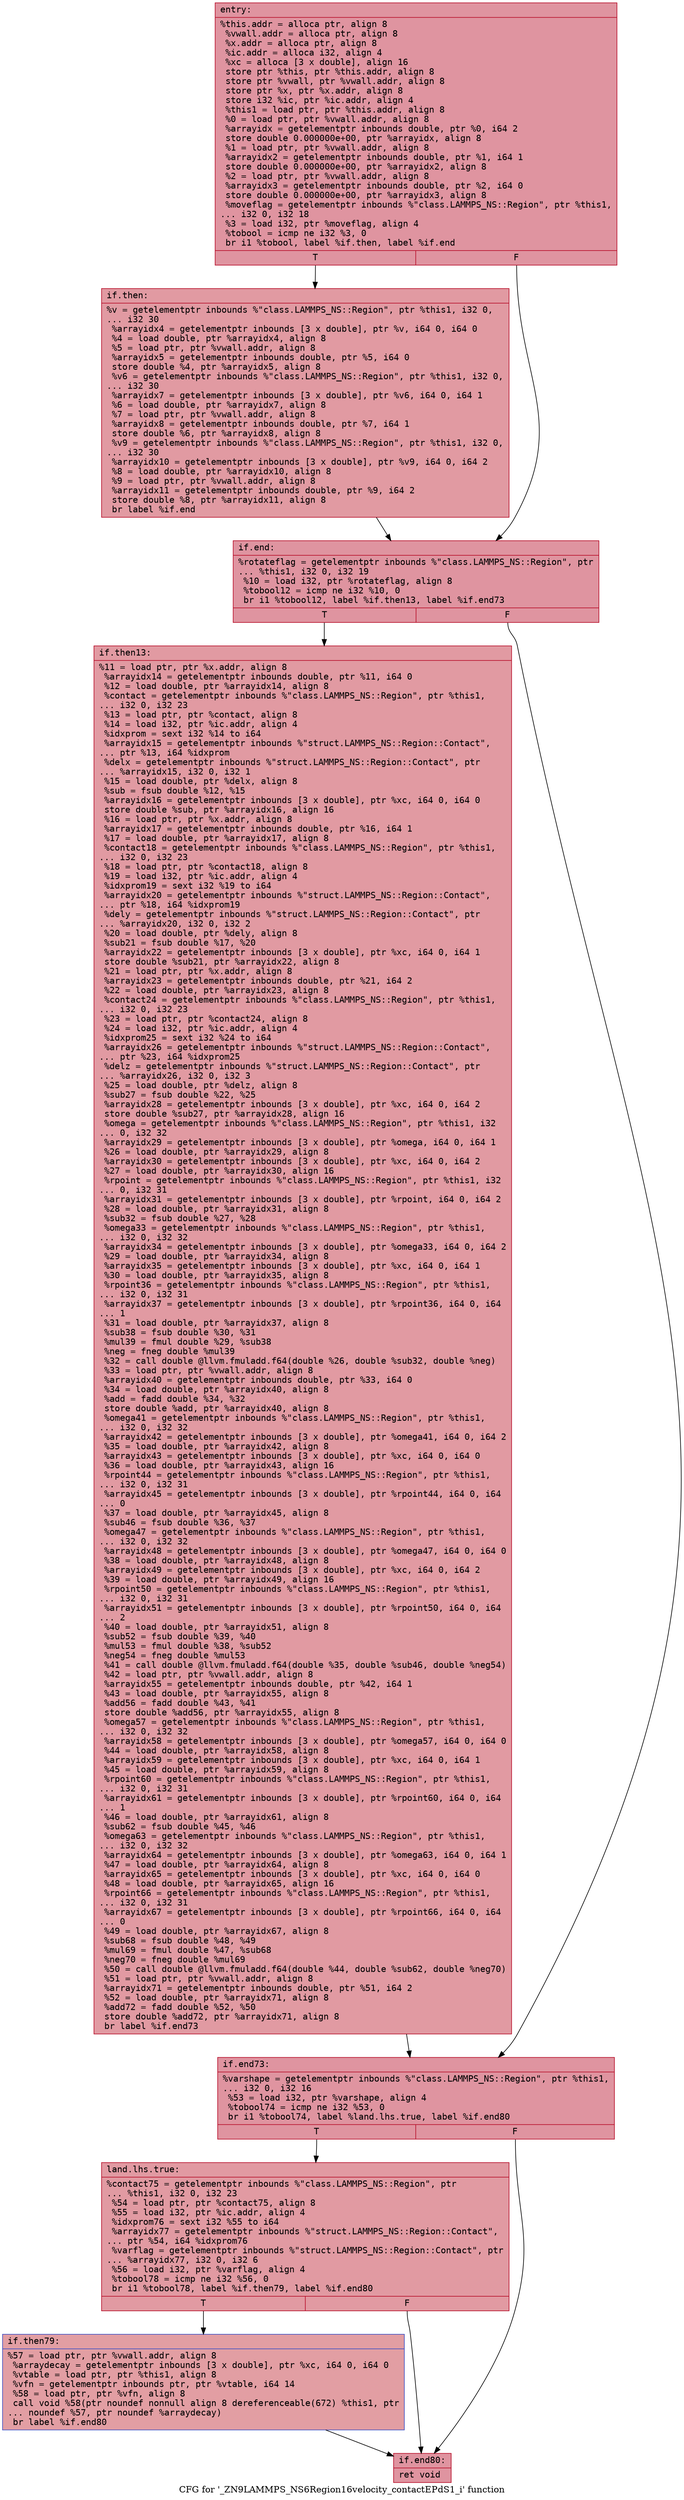 digraph "CFG for '_ZN9LAMMPS_NS6Region16velocity_contactEPdS1_i' function" {
	label="CFG for '_ZN9LAMMPS_NS6Region16velocity_contactEPdS1_i' function";

	Node0x562b277f27a0 [shape=record,color="#b70d28ff", style=filled, fillcolor="#b70d2870" fontname="Courier",label="{entry:\l|  %this.addr = alloca ptr, align 8\l  %vwall.addr = alloca ptr, align 8\l  %x.addr = alloca ptr, align 8\l  %ic.addr = alloca i32, align 4\l  %xc = alloca [3 x double], align 16\l  store ptr %this, ptr %this.addr, align 8\l  store ptr %vwall, ptr %vwall.addr, align 8\l  store ptr %x, ptr %x.addr, align 8\l  store i32 %ic, ptr %ic.addr, align 4\l  %this1 = load ptr, ptr %this.addr, align 8\l  %0 = load ptr, ptr %vwall.addr, align 8\l  %arrayidx = getelementptr inbounds double, ptr %0, i64 2\l  store double 0.000000e+00, ptr %arrayidx, align 8\l  %1 = load ptr, ptr %vwall.addr, align 8\l  %arrayidx2 = getelementptr inbounds double, ptr %1, i64 1\l  store double 0.000000e+00, ptr %arrayidx2, align 8\l  %2 = load ptr, ptr %vwall.addr, align 8\l  %arrayidx3 = getelementptr inbounds double, ptr %2, i64 0\l  store double 0.000000e+00, ptr %arrayidx3, align 8\l  %moveflag = getelementptr inbounds %\"class.LAMMPS_NS::Region\", ptr %this1,\l... i32 0, i32 18\l  %3 = load i32, ptr %moveflag, align 4\l  %tobool = icmp ne i32 %3, 0\l  br i1 %tobool, label %if.then, label %if.end\l|{<s0>T|<s1>F}}"];
	Node0x562b277f27a0:s0 -> Node0x562b277f5500[tooltip="entry -> if.then\nProbability 62.50%" ];
	Node0x562b277f27a0:s1 -> Node0x562b277f5570[tooltip="entry -> if.end\nProbability 37.50%" ];
	Node0x562b277f5500 [shape=record,color="#b70d28ff", style=filled, fillcolor="#bb1b2c70" fontname="Courier",label="{if.then:\l|  %v = getelementptr inbounds %\"class.LAMMPS_NS::Region\", ptr %this1, i32 0,\l... i32 30\l  %arrayidx4 = getelementptr inbounds [3 x double], ptr %v, i64 0, i64 0\l  %4 = load double, ptr %arrayidx4, align 8\l  %5 = load ptr, ptr %vwall.addr, align 8\l  %arrayidx5 = getelementptr inbounds double, ptr %5, i64 0\l  store double %4, ptr %arrayidx5, align 8\l  %v6 = getelementptr inbounds %\"class.LAMMPS_NS::Region\", ptr %this1, i32 0,\l... i32 30\l  %arrayidx7 = getelementptr inbounds [3 x double], ptr %v6, i64 0, i64 1\l  %6 = load double, ptr %arrayidx7, align 8\l  %7 = load ptr, ptr %vwall.addr, align 8\l  %arrayidx8 = getelementptr inbounds double, ptr %7, i64 1\l  store double %6, ptr %arrayidx8, align 8\l  %v9 = getelementptr inbounds %\"class.LAMMPS_NS::Region\", ptr %this1, i32 0,\l... i32 30\l  %arrayidx10 = getelementptr inbounds [3 x double], ptr %v9, i64 0, i64 2\l  %8 = load double, ptr %arrayidx10, align 8\l  %9 = load ptr, ptr %vwall.addr, align 8\l  %arrayidx11 = getelementptr inbounds double, ptr %9, i64 2\l  store double %8, ptr %arrayidx11, align 8\l  br label %if.end\l}"];
	Node0x562b277f5500 -> Node0x562b277f5570[tooltip="if.then -> if.end\nProbability 100.00%" ];
	Node0x562b277f5570 [shape=record,color="#b70d28ff", style=filled, fillcolor="#b70d2870" fontname="Courier",label="{if.end:\l|  %rotateflag = getelementptr inbounds %\"class.LAMMPS_NS::Region\", ptr\l... %this1, i32 0, i32 19\l  %10 = load i32, ptr %rotateflag, align 8\l  %tobool12 = icmp ne i32 %10, 0\l  br i1 %tobool12, label %if.then13, label %if.end73\l|{<s0>T|<s1>F}}"];
	Node0x562b277f5570:s0 -> Node0x562b277f6770[tooltip="if.end -> if.then13\nProbability 62.50%" ];
	Node0x562b277f5570:s1 -> Node0x562b277f67f0[tooltip="if.end -> if.end73\nProbability 37.50%" ];
	Node0x562b277f6770 [shape=record,color="#b70d28ff", style=filled, fillcolor="#bb1b2c70" fontname="Courier",label="{if.then13:\l|  %11 = load ptr, ptr %x.addr, align 8\l  %arrayidx14 = getelementptr inbounds double, ptr %11, i64 0\l  %12 = load double, ptr %arrayidx14, align 8\l  %contact = getelementptr inbounds %\"class.LAMMPS_NS::Region\", ptr %this1,\l... i32 0, i32 23\l  %13 = load ptr, ptr %contact, align 8\l  %14 = load i32, ptr %ic.addr, align 4\l  %idxprom = sext i32 %14 to i64\l  %arrayidx15 = getelementptr inbounds %\"struct.LAMMPS_NS::Region::Contact\",\l... ptr %13, i64 %idxprom\l  %delx = getelementptr inbounds %\"struct.LAMMPS_NS::Region::Contact\", ptr\l... %arrayidx15, i32 0, i32 1\l  %15 = load double, ptr %delx, align 8\l  %sub = fsub double %12, %15\l  %arrayidx16 = getelementptr inbounds [3 x double], ptr %xc, i64 0, i64 0\l  store double %sub, ptr %arrayidx16, align 16\l  %16 = load ptr, ptr %x.addr, align 8\l  %arrayidx17 = getelementptr inbounds double, ptr %16, i64 1\l  %17 = load double, ptr %arrayidx17, align 8\l  %contact18 = getelementptr inbounds %\"class.LAMMPS_NS::Region\", ptr %this1,\l... i32 0, i32 23\l  %18 = load ptr, ptr %contact18, align 8\l  %19 = load i32, ptr %ic.addr, align 4\l  %idxprom19 = sext i32 %19 to i64\l  %arrayidx20 = getelementptr inbounds %\"struct.LAMMPS_NS::Region::Contact\",\l... ptr %18, i64 %idxprom19\l  %dely = getelementptr inbounds %\"struct.LAMMPS_NS::Region::Contact\", ptr\l... %arrayidx20, i32 0, i32 2\l  %20 = load double, ptr %dely, align 8\l  %sub21 = fsub double %17, %20\l  %arrayidx22 = getelementptr inbounds [3 x double], ptr %xc, i64 0, i64 1\l  store double %sub21, ptr %arrayidx22, align 8\l  %21 = load ptr, ptr %x.addr, align 8\l  %arrayidx23 = getelementptr inbounds double, ptr %21, i64 2\l  %22 = load double, ptr %arrayidx23, align 8\l  %contact24 = getelementptr inbounds %\"class.LAMMPS_NS::Region\", ptr %this1,\l... i32 0, i32 23\l  %23 = load ptr, ptr %contact24, align 8\l  %24 = load i32, ptr %ic.addr, align 4\l  %idxprom25 = sext i32 %24 to i64\l  %arrayidx26 = getelementptr inbounds %\"struct.LAMMPS_NS::Region::Contact\",\l... ptr %23, i64 %idxprom25\l  %delz = getelementptr inbounds %\"struct.LAMMPS_NS::Region::Contact\", ptr\l... %arrayidx26, i32 0, i32 3\l  %25 = load double, ptr %delz, align 8\l  %sub27 = fsub double %22, %25\l  %arrayidx28 = getelementptr inbounds [3 x double], ptr %xc, i64 0, i64 2\l  store double %sub27, ptr %arrayidx28, align 16\l  %omega = getelementptr inbounds %\"class.LAMMPS_NS::Region\", ptr %this1, i32\l... 0, i32 32\l  %arrayidx29 = getelementptr inbounds [3 x double], ptr %omega, i64 0, i64 1\l  %26 = load double, ptr %arrayidx29, align 8\l  %arrayidx30 = getelementptr inbounds [3 x double], ptr %xc, i64 0, i64 2\l  %27 = load double, ptr %arrayidx30, align 16\l  %rpoint = getelementptr inbounds %\"class.LAMMPS_NS::Region\", ptr %this1, i32\l... 0, i32 31\l  %arrayidx31 = getelementptr inbounds [3 x double], ptr %rpoint, i64 0, i64 2\l  %28 = load double, ptr %arrayidx31, align 8\l  %sub32 = fsub double %27, %28\l  %omega33 = getelementptr inbounds %\"class.LAMMPS_NS::Region\", ptr %this1,\l... i32 0, i32 32\l  %arrayidx34 = getelementptr inbounds [3 x double], ptr %omega33, i64 0, i64 2\l  %29 = load double, ptr %arrayidx34, align 8\l  %arrayidx35 = getelementptr inbounds [3 x double], ptr %xc, i64 0, i64 1\l  %30 = load double, ptr %arrayidx35, align 8\l  %rpoint36 = getelementptr inbounds %\"class.LAMMPS_NS::Region\", ptr %this1,\l... i32 0, i32 31\l  %arrayidx37 = getelementptr inbounds [3 x double], ptr %rpoint36, i64 0, i64\l... 1\l  %31 = load double, ptr %arrayidx37, align 8\l  %sub38 = fsub double %30, %31\l  %mul39 = fmul double %29, %sub38\l  %neg = fneg double %mul39\l  %32 = call double @llvm.fmuladd.f64(double %26, double %sub32, double %neg)\l  %33 = load ptr, ptr %vwall.addr, align 8\l  %arrayidx40 = getelementptr inbounds double, ptr %33, i64 0\l  %34 = load double, ptr %arrayidx40, align 8\l  %add = fadd double %34, %32\l  store double %add, ptr %arrayidx40, align 8\l  %omega41 = getelementptr inbounds %\"class.LAMMPS_NS::Region\", ptr %this1,\l... i32 0, i32 32\l  %arrayidx42 = getelementptr inbounds [3 x double], ptr %omega41, i64 0, i64 2\l  %35 = load double, ptr %arrayidx42, align 8\l  %arrayidx43 = getelementptr inbounds [3 x double], ptr %xc, i64 0, i64 0\l  %36 = load double, ptr %arrayidx43, align 16\l  %rpoint44 = getelementptr inbounds %\"class.LAMMPS_NS::Region\", ptr %this1,\l... i32 0, i32 31\l  %arrayidx45 = getelementptr inbounds [3 x double], ptr %rpoint44, i64 0, i64\l... 0\l  %37 = load double, ptr %arrayidx45, align 8\l  %sub46 = fsub double %36, %37\l  %omega47 = getelementptr inbounds %\"class.LAMMPS_NS::Region\", ptr %this1,\l... i32 0, i32 32\l  %arrayidx48 = getelementptr inbounds [3 x double], ptr %omega47, i64 0, i64 0\l  %38 = load double, ptr %arrayidx48, align 8\l  %arrayidx49 = getelementptr inbounds [3 x double], ptr %xc, i64 0, i64 2\l  %39 = load double, ptr %arrayidx49, align 16\l  %rpoint50 = getelementptr inbounds %\"class.LAMMPS_NS::Region\", ptr %this1,\l... i32 0, i32 31\l  %arrayidx51 = getelementptr inbounds [3 x double], ptr %rpoint50, i64 0, i64\l... 2\l  %40 = load double, ptr %arrayidx51, align 8\l  %sub52 = fsub double %39, %40\l  %mul53 = fmul double %38, %sub52\l  %neg54 = fneg double %mul53\l  %41 = call double @llvm.fmuladd.f64(double %35, double %sub46, double %neg54)\l  %42 = load ptr, ptr %vwall.addr, align 8\l  %arrayidx55 = getelementptr inbounds double, ptr %42, i64 1\l  %43 = load double, ptr %arrayidx55, align 8\l  %add56 = fadd double %43, %41\l  store double %add56, ptr %arrayidx55, align 8\l  %omega57 = getelementptr inbounds %\"class.LAMMPS_NS::Region\", ptr %this1,\l... i32 0, i32 32\l  %arrayidx58 = getelementptr inbounds [3 x double], ptr %omega57, i64 0, i64 0\l  %44 = load double, ptr %arrayidx58, align 8\l  %arrayidx59 = getelementptr inbounds [3 x double], ptr %xc, i64 0, i64 1\l  %45 = load double, ptr %arrayidx59, align 8\l  %rpoint60 = getelementptr inbounds %\"class.LAMMPS_NS::Region\", ptr %this1,\l... i32 0, i32 31\l  %arrayidx61 = getelementptr inbounds [3 x double], ptr %rpoint60, i64 0, i64\l... 1\l  %46 = load double, ptr %arrayidx61, align 8\l  %sub62 = fsub double %45, %46\l  %omega63 = getelementptr inbounds %\"class.LAMMPS_NS::Region\", ptr %this1,\l... i32 0, i32 32\l  %arrayidx64 = getelementptr inbounds [3 x double], ptr %omega63, i64 0, i64 1\l  %47 = load double, ptr %arrayidx64, align 8\l  %arrayidx65 = getelementptr inbounds [3 x double], ptr %xc, i64 0, i64 0\l  %48 = load double, ptr %arrayidx65, align 16\l  %rpoint66 = getelementptr inbounds %\"class.LAMMPS_NS::Region\", ptr %this1,\l... i32 0, i32 31\l  %arrayidx67 = getelementptr inbounds [3 x double], ptr %rpoint66, i64 0, i64\l... 0\l  %49 = load double, ptr %arrayidx67, align 8\l  %sub68 = fsub double %48, %49\l  %mul69 = fmul double %47, %sub68\l  %neg70 = fneg double %mul69\l  %50 = call double @llvm.fmuladd.f64(double %44, double %sub62, double %neg70)\l  %51 = load ptr, ptr %vwall.addr, align 8\l  %arrayidx71 = getelementptr inbounds double, ptr %51, i64 2\l  %52 = load double, ptr %arrayidx71, align 8\l  %add72 = fadd double %52, %50\l  store double %add72, ptr %arrayidx71, align 8\l  br label %if.end73\l}"];
	Node0x562b277f6770 -> Node0x562b277f67f0[tooltip="if.then13 -> if.end73\nProbability 100.00%" ];
	Node0x562b277f67f0 [shape=record,color="#b70d28ff", style=filled, fillcolor="#b70d2870" fontname="Courier",label="{if.end73:\l|  %varshape = getelementptr inbounds %\"class.LAMMPS_NS::Region\", ptr %this1,\l... i32 0, i32 16\l  %53 = load i32, ptr %varshape, align 4\l  %tobool74 = icmp ne i32 %53, 0\l  br i1 %tobool74, label %land.lhs.true, label %if.end80\l|{<s0>T|<s1>F}}"];
	Node0x562b277f67f0:s0 -> Node0x562b277fcf00[tooltip="if.end73 -> land.lhs.true\nProbability 62.50%" ];
	Node0x562b277f67f0:s1 -> Node0x562b277fcf80[tooltip="if.end73 -> if.end80\nProbability 37.50%" ];
	Node0x562b277fcf00 [shape=record,color="#b70d28ff", style=filled, fillcolor="#bb1b2c70" fontname="Courier",label="{land.lhs.true:\l|  %contact75 = getelementptr inbounds %\"class.LAMMPS_NS::Region\", ptr\l... %this1, i32 0, i32 23\l  %54 = load ptr, ptr %contact75, align 8\l  %55 = load i32, ptr %ic.addr, align 4\l  %idxprom76 = sext i32 %55 to i64\l  %arrayidx77 = getelementptr inbounds %\"struct.LAMMPS_NS::Region::Contact\",\l... ptr %54, i64 %idxprom76\l  %varflag = getelementptr inbounds %\"struct.LAMMPS_NS::Region::Contact\", ptr\l... %arrayidx77, i32 0, i32 6\l  %56 = load i32, ptr %varflag, align 4\l  %tobool78 = icmp ne i32 %56, 0\l  br i1 %tobool78, label %if.then79, label %if.end80\l|{<s0>T|<s1>F}}"];
	Node0x562b277fcf00:s0 -> Node0x562b277fd610[tooltip="land.lhs.true -> if.then79\nProbability 62.50%" ];
	Node0x562b277fcf00:s1 -> Node0x562b277fcf80[tooltip="land.lhs.true -> if.end80\nProbability 37.50%" ];
	Node0x562b277fd610 [shape=record,color="#3d50c3ff", style=filled, fillcolor="#be242e70" fontname="Courier",label="{if.then79:\l|  %57 = load ptr, ptr %vwall.addr, align 8\l  %arraydecay = getelementptr inbounds [3 x double], ptr %xc, i64 0, i64 0\l  %vtable = load ptr, ptr %this1, align 8\l  %vfn = getelementptr inbounds ptr, ptr %vtable, i64 14\l  %58 = load ptr, ptr %vfn, align 8\l  call void %58(ptr noundef nonnull align 8 dereferenceable(672) %this1, ptr\l... noundef %57, ptr noundef %arraydecay)\l  br label %if.end80\l}"];
	Node0x562b277fd610 -> Node0x562b277fcf80[tooltip="if.then79 -> if.end80\nProbability 100.00%" ];
	Node0x562b277fcf80 [shape=record,color="#b70d28ff", style=filled, fillcolor="#b70d2870" fontname="Courier",label="{if.end80:\l|  ret void\l}"];
}
